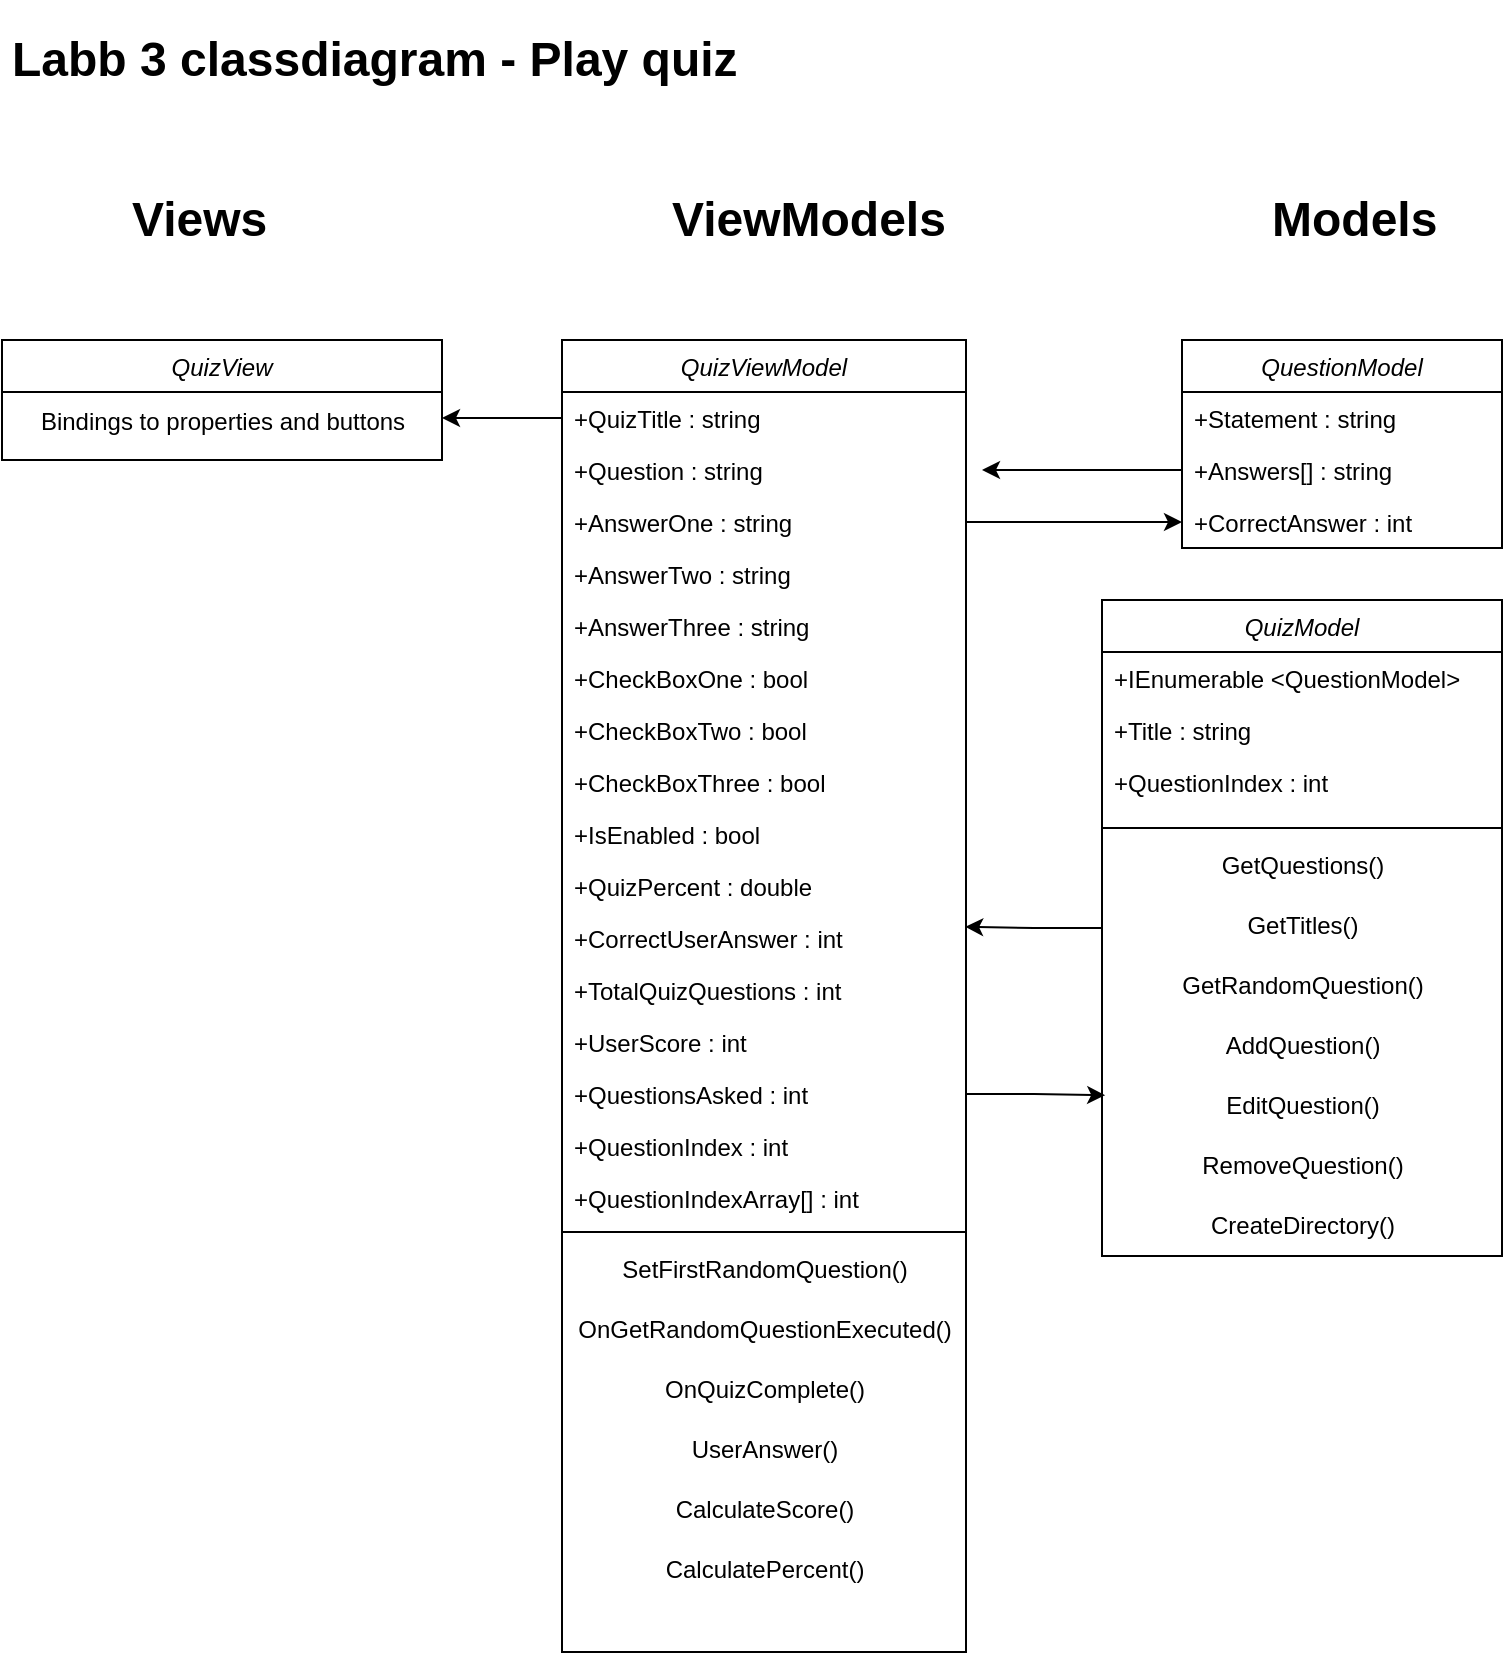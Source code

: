<mxfile version="20.5.3" type="github">
  <diagram id="C5RBs43oDa-KdzZeNtuy" name="Page-1">
    <mxGraphModel dx="2249" dy="697" grid="1" gridSize="10" guides="1" tooltips="1" connect="1" arrows="1" fold="1" page="1" pageScale="1" pageWidth="827" pageHeight="1169" math="0" shadow="0">
      <root>
        <mxCell id="WIyWlLk6GJQsqaUBKTNV-0" />
        <mxCell id="WIyWlLk6GJQsqaUBKTNV-1" parent="WIyWlLk6GJQsqaUBKTNV-0" />
        <mxCell id="zkfFHV4jXpPFQw0GAbJ--0" value="QuestionModel" style="swimlane;fontStyle=2;align=center;verticalAlign=top;childLayout=stackLayout;horizontal=1;startSize=26;horizontalStack=0;resizeParent=1;resizeLast=0;collapsible=1;marginBottom=0;rounded=0;shadow=0;strokeWidth=1;" parent="WIyWlLk6GJQsqaUBKTNV-1" vertex="1">
          <mxGeometry x="-210" y="190" width="160" height="104" as="geometry">
            <mxRectangle x="230" y="140" width="160" height="26" as="alternateBounds" />
          </mxGeometry>
        </mxCell>
        <mxCell id="zkfFHV4jXpPFQw0GAbJ--1" value="+Statement : string" style="text;align=left;verticalAlign=top;spacingLeft=4;spacingRight=4;overflow=hidden;rotatable=0;points=[[0,0.5],[1,0.5]];portConstraint=eastwest;" parent="zkfFHV4jXpPFQw0GAbJ--0" vertex="1">
          <mxGeometry y="26" width="160" height="26" as="geometry" />
        </mxCell>
        <mxCell id="zkfFHV4jXpPFQw0GAbJ--2" value="+Answers[] : string" style="text;align=left;verticalAlign=top;spacingLeft=4;spacingRight=4;overflow=hidden;rotatable=0;points=[[0,0.5],[1,0.5]];portConstraint=eastwest;rounded=0;shadow=0;html=0;" parent="zkfFHV4jXpPFQw0GAbJ--0" vertex="1">
          <mxGeometry y="52" width="160" height="26" as="geometry" />
        </mxCell>
        <mxCell id="zkfFHV4jXpPFQw0GAbJ--3" value="+CorrectAnswer : int" style="text;align=left;verticalAlign=top;spacingLeft=4;spacingRight=4;overflow=hidden;rotatable=0;points=[[0,0.5],[1,0.5]];portConstraint=eastwest;rounded=0;shadow=0;html=0;" parent="zkfFHV4jXpPFQw0GAbJ--0" vertex="1">
          <mxGeometry y="78" width="160" height="26" as="geometry" />
        </mxCell>
        <mxCell id="6mqsLZjvqHqx7aoG9kEh-0" value="&lt;h1&gt;Labb 3 classdiagram - Play quiz&lt;/h1&gt;" style="text;html=1;strokeColor=none;fillColor=none;spacing=5;spacingTop=-20;whiteSpace=wrap;overflow=hidden;rounded=0;" parent="WIyWlLk6GJQsqaUBKTNV-1" vertex="1">
          <mxGeometry x="-800" y="30" width="650" height="50" as="geometry" />
        </mxCell>
        <mxCell id="6mqsLZjvqHqx7aoG9kEh-1" value="&lt;h1&gt;Views&lt;/h1&gt;" style="text;html=1;strokeColor=none;fillColor=none;spacing=5;spacingTop=-20;whiteSpace=wrap;overflow=hidden;rounded=0;" parent="WIyWlLk6GJQsqaUBKTNV-1" vertex="1">
          <mxGeometry x="-740" y="110" width="100" height="40" as="geometry" />
        </mxCell>
        <mxCell id="6mqsLZjvqHqx7aoG9kEh-2" value="&lt;h1&gt;ViewModels&lt;/h1&gt;" style="text;html=1;strokeColor=none;fillColor=none;spacing=5;spacingTop=-20;whiteSpace=wrap;overflow=hidden;rounded=0;" parent="WIyWlLk6GJQsqaUBKTNV-1" vertex="1">
          <mxGeometry x="-470" y="110" width="210" height="40" as="geometry" />
        </mxCell>
        <mxCell id="6mqsLZjvqHqx7aoG9kEh-3" value="&lt;h1&gt;Models&lt;/h1&gt;" style="text;html=1;strokeColor=none;fillColor=none;spacing=5;spacingTop=-20;whiteSpace=wrap;overflow=hidden;rounded=0;" parent="WIyWlLk6GJQsqaUBKTNV-1" vertex="1">
          <mxGeometry x="-170" y="110" width="100" height="40" as="geometry" />
        </mxCell>
        <mxCell id="6mqsLZjvqHqx7aoG9kEh-44" style="edgeStyle=orthogonalEdgeStyle;rounded=0;orthogonalLoop=1;jettySize=auto;html=1;entryX=0.998;entryY=0.286;entryDx=0;entryDy=0;entryPerimeter=0;" parent="WIyWlLk6GJQsqaUBKTNV-1" source="6mqsLZjvqHqx7aoG9kEh-4" target="6mqsLZjvqHqx7aoG9kEh-30" edge="1">
          <mxGeometry relative="1" as="geometry" />
        </mxCell>
        <mxCell id="6mqsLZjvqHqx7aoG9kEh-4" value="QuizModel" style="swimlane;fontStyle=2;align=center;verticalAlign=top;childLayout=stackLayout;horizontal=1;startSize=26;horizontalStack=0;resizeParent=1;resizeLast=0;collapsible=1;marginBottom=0;rounded=0;shadow=0;strokeWidth=1;" parent="WIyWlLk6GJQsqaUBKTNV-1" vertex="1">
          <mxGeometry x="-250" y="320" width="200" height="328" as="geometry">
            <mxRectangle x="230" y="140" width="160" height="26" as="alternateBounds" />
          </mxGeometry>
        </mxCell>
        <mxCell id="6mqsLZjvqHqx7aoG9kEh-5" value="+IEnumerable &lt;QuestionModel&gt;" style="text;align=left;verticalAlign=top;spacingLeft=4;spacingRight=4;overflow=hidden;rotatable=0;points=[[0,0.5],[1,0.5]];portConstraint=eastwest;" parent="6mqsLZjvqHqx7aoG9kEh-4" vertex="1">
          <mxGeometry y="26" width="200" height="26" as="geometry" />
        </mxCell>
        <mxCell id="6mqsLZjvqHqx7aoG9kEh-6" value="+Title : string" style="text;align=left;verticalAlign=top;spacingLeft=4;spacingRight=4;overflow=hidden;rotatable=0;points=[[0,0.5],[1,0.5]];portConstraint=eastwest;rounded=0;shadow=0;html=0;" parent="6mqsLZjvqHqx7aoG9kEh-4" vertex="1">
          <mxGeometry y="52" width="200" height="26" as="geometry" />
        </mxCell>
        <mxCell id="6mqsLZjvqHqx7aoG9kEh-7" value="+QuestionIndex : int" style="text;align=left;verticalAlign=top;spacingLeft=4;spacingRight=4;overflow=hidden;rotatable=0;points=[[0,0.5],[1,0.5]];portConstraint=eastwest;rounded=0;shadow=0;html=0;" parent="6mqsLZjvqHqx7aoG9kEh-4" vertex="1">
          <mxGeometry y="78" width="200" height="32" as="geometry" />
        </mxCell>
        <mxCell id="6mqsLZjvqHqx7aoG9kEh-11" value="" style="line;strokeWidth=1;fillColor=none;align=left;verticalAlign=middle;spacingTop=-1;spacingLeft=3;spacingRight=3;rotatable=0;labelPosition=right;points=[];portConstraint=eastwest;strokeColor=inherit;" parent="6mqsLZjvqHqx7aoG9kEh-4" vertex="1">
          <mxGeometry y="110" width="200" height="8" as="geometry" />
        </mxCell>
        <mxCell id="6mqsLZjvqHqx7aoG9kEh-12" value="GetQuestions()" style="text;html=1;align=center;verticalAlign=middle;resizable=0;points=[];autosize=1;strokeColor=none;fillColor=none;" parent="6mqsLZjvqHqx7aoG9kEh-4" vertex="1">
          <mxGeometry y="118" width="200" height="30" as="geometry" />
        </mxCell>
        <mxCell id="6mqsLZjvqHqx7aoG9kEh-13" value="GetTitles()" style="text;html=1;align=center;verticalAlign=middle;resizable=0;points=[];autosize=1;strokeColor=none;fillColor=none;" parent="6mqsLZjvqHqx7aoG9kEh-4" vertex="1">
          <mxGeometry y="148" width="200" height="30" as="geometry" />
        </mxCell>
        <mxCell id="6mqsLZjvqHqx7aoG9kEh-14" value="GetRandomQuestion()" style="text;html=1;align=center;verticalAlign=middle;resizable=0;points=[];autosize=1;strokeColor=none;fillColor=none;" parent="6mqsLZjvqHqx7aoG9kEh-4" vertex="1">
          <mxGeometry y="178" width="200" height="30" as="geometry" />
        </mxCell>
        <mxCell id="6mqsLZjvqHqx7aoG9kEh-15" value="AddQuestion()" style="text;html=1;align=center;verticalAlign=middle;resizable=0;points=[];autosize=1;strokeColor=none;fillColor=none;" parent="6mqsLZjvqHqx7aoG9kEh-4" vertex="1">
          <mxGeometry y="208" width="200" height="30" as="geometry" />
        </mxCell>
        <mxCell id="6mqsLZjvqHqx7aoG9kEh-16" value="EditQuestion()" style="text;html=1;align=center;verticalAlign=middle;resizable=0;points=[];autosize=1;strokeColor=none;fillColor=none;" parent="6mqsLZjvqHqx7aoG9kEh-4" vertex="1">
          <mxGeometry y="238" width="200" height="30" as="geometry" />
        </mxCell>
        <mxCell id="6mqsLZjvqHqx7aoG9kEh-17" value="RemoveQuestion()" style="text;html=1;align=center;verticalAlign=middle;resizable=0;points=[];autosize=1;strokeColor=none;fillColor=none;" parent="6mqsLZjvqHqx7aoG9kEh-4" vertex="1">
          <mxGeometry y="268" width="200" height="30" as="geometry" />
        </mxCell>
        <mxCell id="6mqsLZjvqHqx7aoG9kEh-18" value="CreateDirectory()" style="text;html=1;align=center;verticalAlign=middle;resizable=0;points=[];autosize=1;strokeColor=none;fillColor=none;" parent="6mqsLZjvqHqx7aoG9kEh-4" vertex="1">
          <mxGeometry y="298" width="200" height="30" as="geometry" />
        </mxCell>
        <mxCell id="6mqsLZjvqHqx7aoG9kEh-19" value="QuizViewModel" style="swimlane;fontStyle=2;align=center;verticalAlign=top;childLayout=stackLayout;horizontal=1;startSize=26;horizontalStack=0;resizeParent=1;resizeLast=0;collapsible=1;marginBottom=0;rounded=0;shadow=0;strokeWidth=1;" parent="WIyWlLk6GJQsqaUBKTNV-1" vertex="1">
          <mxGeometry x="-520" y="190" width="202" height="656" as="geometry">
            <mxRectangle x="230" y="140" width="160" height="26" as="alternateBounds" />
          </mxGeometry>
        </mxCell>
        <mxCell id="6mqsLZjvqHqx7aoG9kEh-20" value="+QuizTitle : string" style="text;align=left;verticalAlign=top;spacingLeft=4;spacingRight=4;overflow=hidden;rotatable=0;points=[[0,0.5],[1,0.5]];portConstraint=eastwest;" parent="6mqsLZjvqHqx7aoG9kEh-19" vertex="1">
          <mxGeometry y="26" width="202" height="26" as="geometry" />
        </mxCell>
        <mxCell id="6mqsLZjvqHqx7aoG9kEh-29" value="+Question : string" style="text;align=left;verticalAlign=top;spacingLeft=4;spacingRight=4;overflow=hidden;rotatable=0;points=[[0,0.5],[1,0.5]];portConstraint=eastwest;rounded=0;shadow=0;html=0;" parent="6mqsLZjvqHqx7aoG9kEh-19" vertex="1">
          <mxGeometry y="52" width="202" height="26" as="geometry" />
        </mxCell>
        <mxCell id="6mqsLZjvqHqx7aoG9kEh-21" value="+AnswerOne : string" style="text;align=left;verticalAlign=top;spacingLeft=4;spacingRight=4;overflow=hidden;rotatable=0;points=[[0,0.5],[1,0.5]];portConstraint=eastwest;rounded=0;shadow=0;html=0;" parent="6mqsLZjvqHqx7aoG9kEh-19" vertex="1">
          <mxGeometry y="78" width="202" height="26" as="geometry" />
        </mxCell>
        <mxCell id="6mqsLZjvqHqx7aoG9kEh-22" value="+AnswerTwo : string" style="text;align=left;verticalAlign=top;spacingLeft=4;spacingRight=4;overflow=hidden;rotatable=0;points=[[0,0.5],[1,0.5]];portConstraint=eastwest;rounded=0;shadow=0;html=0;" parent="6mqsLZjvqHqx7aoG9kEh-19" vertex="1">
          <mxGeometry y="104" width="202" height="26" as="geometry" />
        </mxCell>
        <mxCell id="6mqsLZjvqHqx7aoG9kEh-25" value="+AnswerThree : string" style="text;align=left;verticalAlign=top;spacingLeft=4;spacingRight=4;overflow=hidden;rotatable=0;points=[[0,0.5],[1,0.5]];portConstraint=eastwest;rounded=0;shadow=0;html=0;" parent="6mqsLZjvqHqx7aoG9kEh-19" vertex="1">
          <mxGeometry y="130" width="202" height="26" as="geometry" />
        </mxCell>
        <mxCell id="6mqsLZjvqHqx7aoG9kEh-26" value="+CheckBoxOne : bool" style="text;align=left;verticalAlign=top;spacingLeft=4;spacingRight=4;overflow=hidden;rotatable=0;points=[[0,0.5],[1,0.5]];portConstraint=eastwest;rounded=0;shadow=0;html=0;" parent="6mqsLZjvqHqx7aoG9kEh-19" vertex="1">
          <mxGeometry y="156" width="202" height="26" as="geometry" />
        </mxCell>
        <mxCell id="6mqsLZjvqHqx7aoG9kEh-27" value="+CheckBoxTwo : bool" style="text;align=left;verticalAlign=top;spacingLeft=4;spacingRight=4;overflow=hidden;rotatable=0;points=[[0,0.5],[1,0.5]];portConstraint=eastwest;rounded=0;shadow=0;html=0;" parent="6mqsLZjvqHqx7aoG9kEh-19" vertex="1">
          <mxGeometry y="182" width="202" height="26" as="geometry" />
        </mxCell>
        <mxCell id="6mqsLZjvqHqx7aoG9kEh-28" value="+CheckBoxThree : bool" style="text;align=left;verticalAlign=top;spacingLeft=4;spacingRight=4;overflow=hidden;rotatable=0;points=[[0,0.5],[1,0.5]];portConstraint=eastwest;rounded=0;shadow=0;html=0;" parent="6mqsLZjvqHqx7aoG9kEh-19" vertex="1">
          <mxGeometry y="208" width="202" height="26" as="geometry" />
        </mxCell>
        <mxCell id="6mqsLZjvqHqx7aoG9kEh-38" value="+IsEnabled : bool" style="text;align=left;verticalAlign=top;spacingLeft=4;spacingRight=4;overflow=hidden;rotatable=0;points=[[0,0.5],[1,0.5]];portConstraint=eastwest;rounded=0;shadow=0;html=0;" parent="6mqsLZjvqHqx7aoG9kEh-19" vertex="1">
          <mxGeometry y="234" width="202" height="26" as="geometry" />
        </mxCell>
        <mxCell id="6mqsLZjvqHqx7aoG9kEh-33" value="+QuizPercent : double" style="text;align=left;verticalAlign=top;spacingLeft=4;spacingRight=4;overflow=hidden;rotatable=0;points=[[0,0.5],[1,0.5]];portConstraint=eastwest;rounded=0;shadow=0;html=0;" parent="6mqsLZjvqHqx7aoG9kEh-19" vertex="1">
          <mxGeometry y="260" width="202" height="26" as="geometry" />
        </mxCell>
        <mxCell id="6mqsLZjvqHqx7aoG9kEh-30" value="+CorrectUserAnswer : int" style="text;align=left;verticalAlign=top;spacingLeft=4;spacingRight=4;overflow=hidden;rotatable=0;points=[[0,0.5],[1,0.5]];portConstraint=eastwest;rounded=0;shadow=0;html=0;" parent="6mqsLZjvqHqx7aoG9kEh-19" vertex="1">
          <mxGeometry y="286" width="202" height="26" as="geometry" />
        </mxCell>
        <mxCell id="6mqsLZjvqHqx7aoG9kEh-31" value="+TotalQuizQuestions : int" style="text;align=left;verticalAlign=top;spacingLeft=4;spacingRight=4;overflow=hidden;rotatable=0;points=[[0,0.5],[1,0.5]];portConstraint=eastwest;rounded=0;shadow=0;html=0;" parent="6mqsLZjvqHqx7aoG9kEh-19" vertex="1">
          <mxGeometry y="312" width="202" height="26" as="geometry" />
        </mxCell>
        <mxCell id="6mqsLZjvqHqx7aoG9kEh-32" value="+UserScore : int" style="text;align=left;verticalAlign=top;spacingLeft=4;spacingRight=4;overflow=hidden;rotatable=0;points=[[0,0.5],[1,0.5]];portConstraint=eastwest;rounded=0;shadow=0;html=0;" parent="6mqsLZjvqHqx7aoG9kEh-19" vertex="1">
          <mxGeometry y="338" width="202" height="26" as="geometry" />
        </mxCell>
        <mxCell id="6mqsLZjvqHqx7aoG9kEh-34" value="+QuestionsAsked : int" style="text;align=left;verticalAlign=top;spacingLeft=4;spacingRight=4;overflow=hidden;rotatable=0;points=[[0,0.5],[1,0.5]];portConstraint=eastwest;rounded=0;shadow=0;html=0;" parent="6mqsLZjvqHqx7aoG9kEh-19" vertex="1">
          <mxGeometry y="364" width="202" height="26" as="geometry" />
        </mxCell>
        <mxCell id="6mqsLZjvqHqx7aoG9kEh-35" value="+QuestionIndex : int" style="text;align=left;verticalAlign=top;spacingLeft=4;spacingRight=4;overflow=hidden;rotatable=0;points=[[0,0.5],[1,0.5]];portConstraint=eastwest;rounded=0;shadow=0;html=0;" parent="6mqsLZjvqHqx7aoG9kEh-19" vertex="1">
          <mxGeometry y="390" width="202" height="26" as="geometry" />
        </mxCell>
        <mxCell id="6mqsLZjvqHqx7aoG9kEh-37" value="+QuestionIndexArray[] : int" style="text;align=left;verticalAlign=top;spacingLeft=4;spacingRight=4;overflow=hidden;rotatable=0;points=[[0,0.5],[1,0.5]];portConstraint=eastwest;rounded=0;shadow=0;html=0;" parent="6mqsLZjvqHqx7aoG9kEh-19" vertex="1">
          <mxGeometry y="416" width="202" height="26" as="geometry" />
        </mxCell>
        <mxCell id="6mqsLZjvqHqx7aoG9kEh-39" value="" style="line;strokeWidth=1;fillColor=none;align=left;verticalAlign=middle;spacingTop=-1;spacingLeft=3;spacingRight=3;rotatable=0;labelPosition=right;points=[];portConstraint=eastwest;strokeColor=inherit;" parent="6mqsLZjvqHqx7aoG9kEh-19" vertex="1">
          <mxGeometry y="442" width="202" height="8" as="geometry" />
        </mxCell>
        <mxCell id="6mqsLZjvqHqx7aoG9kEh-40" value="SetFirstRandomQuestion()" style="text;html=1;align=center;verticalAlign=middle;resizable=0;points=[];autosize=1;strokeColor=none;fillColor=none;" parent="6mqsLZjvqHqx7aoG9kEh-19" vertex="1">
          <mxGeometry y="450" width="202" height="30" as="geometry" />
        </mxCell>
        <mxCell id="6mqsLZjvqHqx7aoG9kEh-41" value="OnGetRandomQuestionExecuted()" style="text;html=1;align=center;verticalAlign=middle;resizable=0;points=[];autosize=1;strokeColor=none;fillColor=none;" parent="6mqsLZjvqHqx7aoG9kEh-19" vertex="1">
          <mxGeometry y="480" width="202" height="30" as="geometry" />
        </mxCell>
        <mxCell id="6mqsLZjvqHqx7aoG9kEh-42" value="OnQuizComplete()" style="text;html=1;align=center;verticalAlign=middle;resizable=0;points=[];autosize=1;strokeColor=none;fillColor=none;" parent="6mqsLZjvqHqx7aoG9kEh-19" vertex="1">
          <mxGeometry y="510" width="202" height="30" as="geometry" />
        </mxCell>
        <mxCell id="6mqsLZjvqHqx7aoG9kEh-48" value="UserAnswer()" style="text;html=1;align=center;verticalAlign=middle;resizable=0;points=[];autosize=1;strokeColor=none;fillColor=none;" parent="6mqsLZjvqHqx7aoG9kEh-19" vertex="1">
          <mxGeometry y="540" width="202" height="30" as="geometry" />
        </mxCell>
        <mxCell id="6mqsLZjvqHqx7aoG9kEh-49" value="CalculateScore()" style="text;html=1;align=center;verticalAlign=middle;resizable=0;points=[];autosize=1;strokeColor=none;fillColor=none;" parent="6mqsLZjvqHqx7aoG9kEh-19" vertex="1">
          <mxGeometry y="570" width="202" height="30" as="geometry" />
        </mxCell>
        <mxCell id="6mqsLZjvqHqx7aoG9kEh-50" value="CalculatePercent()" style="text;html=1;align=center;verticalAlign=middle;resizable=0;points=[];autosize=1;strokeColor=none;fillColor=none;" parent="6mqsLZjvqHqx7aoG9kEh-19" vertex="1">
          <mxGeometry y="600" width="202" height="30" as="geometry" />
        </mxCell>
        <mxCell id="6mqsLZjvqHqx7aoG9kEh-47" style="edgeStyle=orthogonalEdgeStyle;rounded=0;orthogonalLoop=1;jettySize=auto;html=1;entryX=0;entryY=0.5;entryDx=0;entryDy=0;" parent="WIyWlLk6GJQsqaUBKTNV-1" source="6mqsLZjvqHqx7aoG9kEh-21" target="zkfFHV4jXpPFQw0GAbJ--3" edge="1">
          <mxGeometry relative="1" as="geometry" />
        </mxCell>
        <mxCell id="6mqsLZjvqHqx7aoG9kEh-51" value="QuizView" style="swimlane;fontStyle=2;align=center;verticalAlign=top;childLayout=stackLayout;horizontal=1;startSize=26;horizontalStack=0;resizeParent=1;resizeLast=0;collapsible=1;marginBottom=0;rounded=0;shadow=0;strokeWidth=1;" parent="WIyWlLk6GJQsqaUBKTNV-1" vertex="1">
          <mxGeometry x="-800" y="190" width="220" height="60" as="geometry">
            <mxRectangle x="230" y="140" width="160" height="26" as="alternateBounds" />
          </mxGeometry>
        </mxCell>
        <mxCell id="6mqsLZjvqHqx7aoG9kEh-59" value="Bindings to properties and buttons" style="text;html=1;align=center;verticalAlign=middle;resizable=0;points=[];autosize=1;strokeColor=none;fillColor=none;" parent="6mqsLZjvqHqx7aoG9kEh-51" vertex="1">
          <mxGeometry y="26" width="220" height="30" as="geometry" />
        </mxCell>
        <mxCell id="6mqsLZjvqHqx7aoG9kEh-57" style="edgeStyle=orthogonalEdgeStyle;rounded=0;orthogonalLoop=1;jettySize=auto;html=1;entryX=1;entryY=0.5;entryDx=0;entryDy=0;" parent="WIyWlLk6GJQsqaUBKTNV-1" source="6mqsLZjvqHqx7aoG9kEh-20" edge="1">
          <mxGeometry relative="1" as="geometry">
            <mxPoint x="-580" y="229" as="targetPoint" />
          </mxGeometry>
        </mxCell>
        <mxCell id="6mqsLZjvqHqx7aoG9kEh-58" style="edgeStyle=orthogonalEdgeStyle;rounded=0;orthogonalLoop=1;jettySize=auto;html=1;entryX=0.008;entryY=0.32;entryDx=0;entryDy=0;entryPerimeter=0;" parent="WIyWlLk6GJQsqaUBKTNV-1" source="6mqsLZjvqHqx7aoG9kEh-34" target="6mqsLZjvqHqx7aoG9kEh-16" edge="1">
          <mxGeometry relative="1" as="geometry" />
        </mxCell>
        <mxCell id="6mqsLZjvqHqx7aoG9kEh-60" style="edgeStyle=orthogonalEdgeStyle;rounded=0;orthogonalLoop=1;jettySize=auto;html=1;" parent="WIyWlLk6GJQsqaUBKTNV-1" source="zkfFHV4jXpPFQw0GAbJ--2" edge="1">
          <mxGeometry relative="1" as="geometry">
            <mxPoint x="-310" y="255.0" as="targetPoint" />
          </mxGeometry>
        </mxCell>
      </root>
    </mxGraphModel>
  </diagram>
</mxfile>
